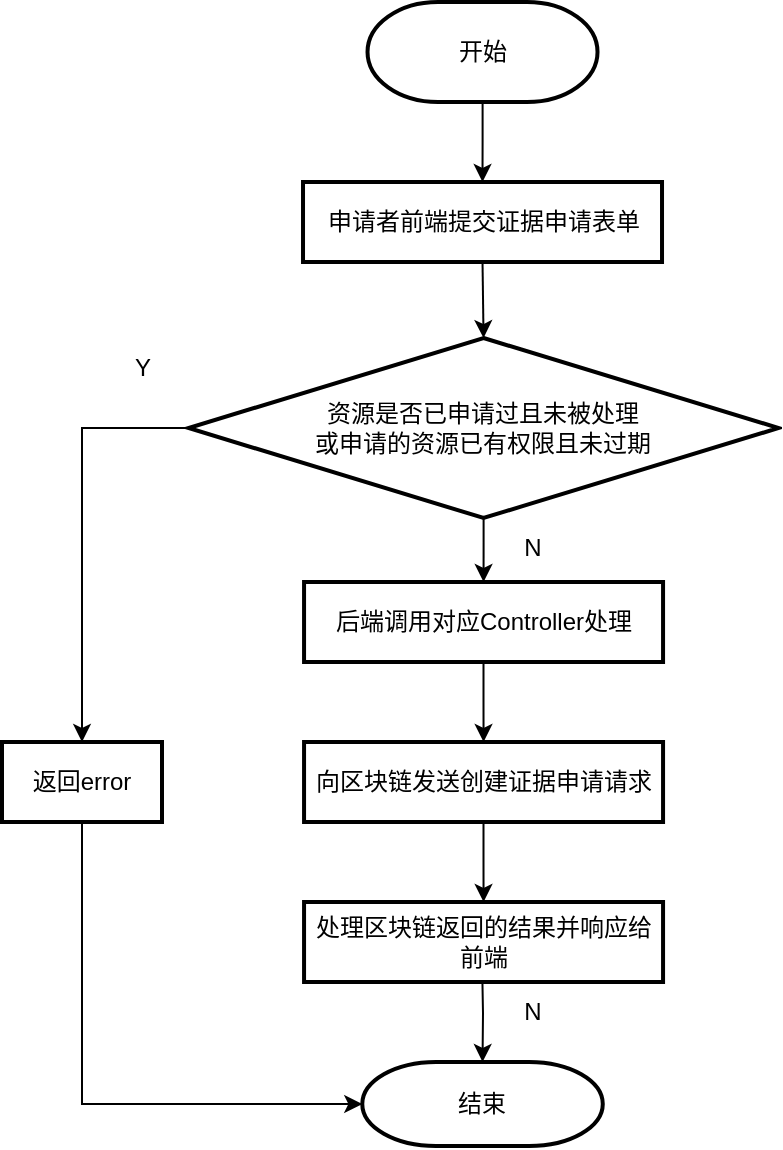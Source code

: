 <mxfile version="21.3.2" type="device">
  <diagram id="C5RBs43oDa-KdzZeNtuy" name="Page-1">
    <mxGraphModel dx="758" dy="525" grid="1" gridSize="10" guides="1" tooltips="1" connect="1" arrows="1" fold="1" page="1" pageScale="1" pageWidth="827" pageHeight="1169" math="0" shadow="0">
      <root>
        <mxCell id="WIyWlLk6GJQsqaUBKTNV-0" />
        <mxCell id="WIyWlLk6GJQsqaUBKTNV-1" parent="WIyWlLk6GJQsqaUBKTNV-0" />
        <mxCell id="o6iEz9svOuSVI9pk4N0p-0" value="" style="edgeStyle=orthogonalEdgeStyle;rounded=0;orthogonalLoop=1;jettySize=auto;html=1;" edge="1" parent="WIyWlLk6GJQsqaUBKTNV-1" source="o6iEz9svOuSVI9pk4N0p-1" target="o6iEz9svOuSVI9pk4N0p-3">
          <mxGeometry relative="1" as="geometry" />
        </mxCell>
        <mxCell id="o6iEz9svOuSVI9pk4N0p-1" value="开始" style="strokeWidth=2;html=1;shape=mxgraph.flowchart.terminator;whiteSpace=wrap;" vertex="1" parent="WIyWlLk6GJQsqaUBKTNV-1">
          <mxGeometry x="422.76" y="310" width="115" height="50" as="geometry" />
        </mxCell>
        <mxCell id="o6iEz9svOuSVI9pk4N0p-3" value="申请者前端提交证据申请表单" style="whiteSpace=wrap;html=1;strokeWidth=2;" vertex="1" parent="WIyWlLk6GJQsqaUBKTNV-1">
          <mxGeometry x="390.51" y="400" width="179.5" height="40" as="geometry" />
        </mxCell>
        <mxCell id="o6iEz9svOuSVI9pk4N0p-8" value="" style="edgeStyle=orthogonalEdgeStyle;rounded=0;orthogonalLoop=1;jettySize=auto;html=1;exitX=0.5;exitY=1;exitDx=0;exitDy=0;entryX=0.5;entryY=0;entryDx=0;entryDy=0;" edge="1" parent="WIyWlLk6GJQsqaUBKTNV-1" source="o6iEz9svOuSVI9pk4N0p-3" target="o6iEz9svOuSVI9pk4N0p-62">
          <mxGeometry relative="1" as="geometry">
            <mxPoint x="480.25" y="440" as="sourcePoint" />
            <mxPoint x="480" y="470" as="targetPoint" />
          </mxGeometry>
        </mxCell>
        <mxCell id="o6iEz9svOuSVI9pk4N0p-20" value="" style="edgeStyle=orthogonalEdgeStyle;rounded=0;orthogonalLoop=1;jettySize=auto;html=1;entryX=0.5;entryY=0;entryDx=0;entryDy=0;" edge="1" parent="WIyWlLk6GJQsqaUBKTNV-1" source="o6iEz9svOuSVI9pk4N0p-14" target="o6iEz9svOuSVI9pk4N0p-34">
          <mxGeometry relative="1" as="geometry">
            <mxPoint x="480.26" y="660" as="targetPoint" />
          </mxGeometry>
        </mxCell>
        <mxCell id="o6iEz9svOuSVI9pk4N0p-14" value="后端调用对应Controller处理" style="whiteSpace=wrap;html=1;strokeWidth=2;" vertex="1" parent="WIyWlLk6GJQsqaUBKTNV-1">
          <mxGeometry x="391.03" y="600" width="179.5" height="40" as="geometry" />
        </mxCell>
        <mxCell id="o6iEz9svOuSVI9pk4N0p-15" value="结束" style="strokeWidth=2;html=1;shape=mxgraph.flowchart.terminator;whiteSpace=wrap;" vertex="1" parent="WIyWlLk6GJQsqaUBKTNV-1">
          <mxGeometry x="420.14" y="840" width="120.25" height="42" as="geometry" />
        </mxCell>
        <mxCell id="o6iEz9svOuSVI9pk4N0p-16" value="N" style="text;html=1;align=center;verticalAlign=middle;resizable=0;points=[];autosize=1;strokeColor=none;fillColor=none;" vertex="1" parent="WIyWlLk6GJQsqaUBKTNV-1">
          <mxGeometry x="490" y="800" width="30" height="30" as="geometry" />
        </mxCell>
        <mxCell id="o6iEz9svOuSVI9pk4N0p-70" style="edgeStyle=orthogonalEdgeStyle;rounded=0;orthogonalLoop=1;jettySize=auto;html=1;entryX=0;entryY=0.5;entryDx=0;entryDy=0;entryPerimeter=0;" edge="1" parent="WIyWlLk6GJQsqaUBKTNV-1" source="o6iEz9svOuSVI9pk4N0p-25" target="o6iEz9svOuSVI9pk4N0p-15">
          <mxGeometry relative="1" as="geometry">
            <Array as="points">
              <mxPoint x="280" y="861" />
            </Array>
          </mxGeometry>
        </mxCell>
        <mxCell id="o6iEz9svOuSVI9pk4N0p-25" value="返回error" style="whiteSpace=wrap;html=1;strokeWidth=2;" vertex="1" parent="WIyWlLk6GJQsqaUBKTNV-1">
          <mxGeometry x="240" y="680" width="80" height="40" as="geometry" />
        </mxCell>
        <mxCell id="o6iEz9svOuSVI9pk4N0p-43" value="" style="edgeStyle=orthogonalEdgeStyle;rounded=0;orthogonalLoop=1;jettySize=auto;html=1;entryX=0.5;entryY=0;entryDx=0;entryDy=0;" edge="1" parent="WIyWlLk6GJQsqaUBKTNV-1" source="o6iEz9svOuSVI9pk4N0p-34" target="o6iEz9svOuSVI9pk4N0p-69">
          <mxGeometry relative="1" as="geometry">
            <mxPoint x="480.034" y="740.01" as="targetPoint" />
          </mxGeometry>
        </mxCell>
        <mxCell id="o6iEz9svOuSVI9pk4N0p-34" value="向区块链发送创建证据申请请求" style="whiteSpace=wrap;html=1;strokeWidth=2;" vertex="1" parent="WIyWlLk6GJQsqaUBKTNV-1">
          <mxGeometry x="391.03" y="680" width="179.5" height="40" as="geometry" />
        </mxCell>
        <mxCell id="o6iEz9svOuSVI9pk4N0p-45" style="edgeStyle=orthogonalEdgeStyle;rounded=0;orthogonalLoop=1;jettySize=auto;html=1;entryX=0.5;entryY=0;entryDx=0;entryDy=0;exitX=0;exitY=0.5;exitDx=0;exitDy=0;" edge="1" parent="WIyWlLk6GJQsqaUBKTNV-1" source="o6iEz9svOuSVI9pk4N0p-62" target="o6iEz9svOuSVI9pk4N0p-25">
          <mxGeometry relative="1" as="geometry">
            <mxPoint x="390.124" y="764.966" as="sourcePoint" />
          </mxGeometry>
        </mxCell>
        <mxCell id="o6iEz9svOuSVI9pk4N0p-46" style="edgeStyle=orthogonalEdgeStyle;rounded=0;orthogonalLoop=1;jettySize=auto;html=1;entryX=0.5;entryY=0;entryDx=0;entryDy=0;entryPerimeter=0;" edge="1" parent="WIyWlLk6GJQsqaUBKTNV-1" target="o6iEz9svOuSVI9pk4N0p-15">
          <mxGeometry relative="1" as="geometry">
            <mxPoint x="480.034" y="789.99" as="sourcePoint" />
            <mxPoint x="480.27" y="830" as="targetPoint" />
          </mxGeometry>
        </mxCell>
        <mxCell id="o6iEz9svOuSVI9pk4N0p-64" style="edgeStyle=orthogonalEdgeStyle;rounded=0;orthogonalLoop=1;jettySize=auto;html=1;entryX=0.5;entryY=0;entryDx=0;entryDy=0;" edge="1" parent="WIyWlLk6GJQsqaUBKTNV-1" source="o6iEz9svOuSVI9pk4N0p-62" target="o6iEz9svOuSVI9pk4N0p-14">
          <mxGeometry relative="1" as="geometry" />
        </mxCell>
        <mxCell id="o6iEz9svOuSVI9pk4N0p-62" value="资源是否已申请过且未被处理&lt;br&gt;或申请的资源已有权限且未过期" style="rhombus;whiteSpace=wrap;html=1;strokeWidth=2;" vertex="1" parent="WIyWlLk6GJQsqaUBKTNV-1">
          <mxGeometry x="333.29" y="478" width="294.98" height="90" as="geometry" />
        </mxCell>
        <mxCell id="o6iEz9svOuSVI9pk4N0p-65" value="N" style="text;html=1;align=center;verticalAlign=middle;resizable=0;points=[];autosize=1;strokeColor=none;fillColor=none;" vertex="1" parent="WIyWlLk6GJQsqaUBKTNV-1">
          <mxGeometry x="490" y="568" width="30" height="30" as="geometry" />
        </mxCell>
        <mxCell id="o6iEz9svOuSVI9pk4N0p-67" value="Y" style="text;html=1;align=center;verticalAlign=middle;resizable=0;points=[];autosize=1;strokeColor=none;fillColor=none;" vertex="1" parent="WIyWlLk6GJQsqaUBKTNV-1">
          <mxGeometry x="295" y="478" width="30" height="30" as="geometry" />
        </mxCell>
        <mxCell id="o6iEz9svOuSVI9pk4N0p-69" value="处理区块链返回的结果并响应给前端" style="whiteSpace=wrap;html=1;strokeWidth=2;" vertex="1" parent="WIyWlLk6GJQsqaUBKTNV-1">
          <mxGeometry x="391.03" y="760" width="179.5" height="40" as="geometry" />
        </mxCell>
      </root>
    </mxGraphModel>
  </diagram>
</mxfile>
